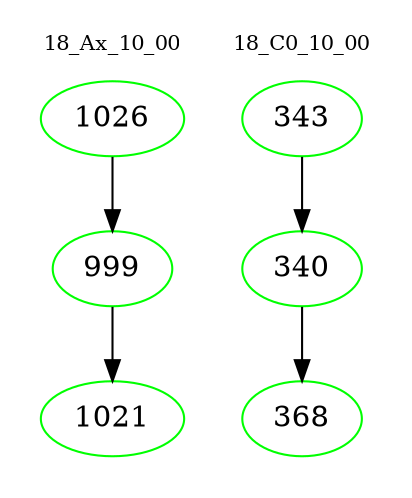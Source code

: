 digraph{
subgraph cluster_0 {
color = white
label = "18_Ax_10_00";
fontsize=10;
T0_1026 [label="1026", color="green"]
T0_1026 -> T0_999 [color="black"]
T0_999 [label="999", color="green"]
T0_999 -> T0_1021 [color="black"]
T0_1021 [label="1021", color="green"]
}
subgraph cluster_1 {
color = white
label = "18_C0_10_00";
fontsize=10;
T1_343 [label="343", color="green"]
T1_343 -> T1_340 [color="black"]
T1_340 [label="340", color="green"]
T1_340 -> T1_368 [color="black"]
T1_368 [label="368", color="green"]
}
}
